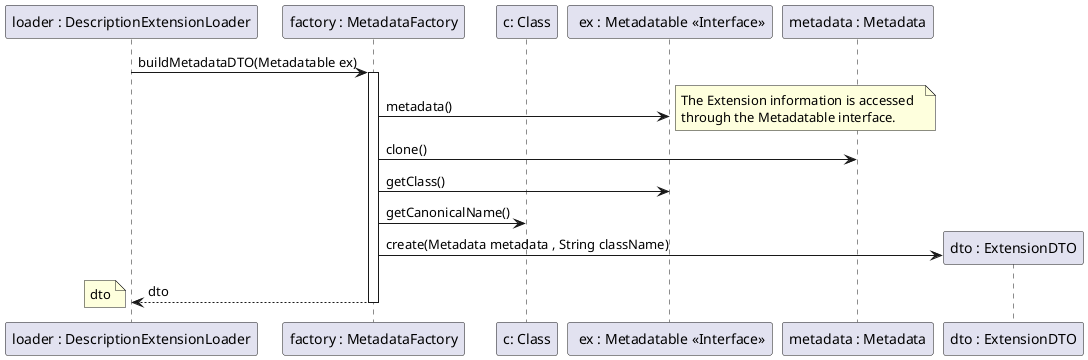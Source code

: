 @startuml core01_2_06_design.png

'participant "app : CleanSheets" as app
'participant "manager : ExtensionManager" as manager
'participant "loader : DescriptionExtensionLoader" as loader
'participant "ctrl : DescriptionExtensionLoaderController" as ctrl
'participant "thread : Thread" as thread
'participant "ui : DescriptionExtensionLoaderUI" as ui






'participant "dto : ExtensionDTO" as dto
'participant "name : Name" as name
'participant "version : Version" as version
'participant "desc : Description" as desc
'participant "factory : MetadataFactory" as factory
'participant " ex : Metadatable <<Interface>>" as interface

participant "loader : DescriptionExtensionLoader" as loader
participant "factory : MetadataFactory" as factory
participant "c: Class" as c

participant " ex : Metadatable <<Interface>>" as interface
 

participant "metadata : Metadata" as metadata
participant "dto : ExtensionDTO" as dto

'participant "ex : Extension << abstract >> << Metadatable >>" as ex

'loader -> c : forName(String className)
'loader -> c : newInstance()
'create ex
'c -> ex : create()
'c --> loader : ex
'note left 
'ex 
'end note

loader -> factory : buildMetadataDTO(Metadatable ex)
activate factory

factory -> interface : metadata()
note right 
The Extension information is accessed  
through the Metadatable interface.
end note
factory -> metadata : clone()
factory -> interface : getClass()
factory -> c : getCanonicalName()
create dto
factory -> dto : create(Metadata metadata , String className)
factory --> loader : dto
note left
dto
end note

deactivate factory





@enduml